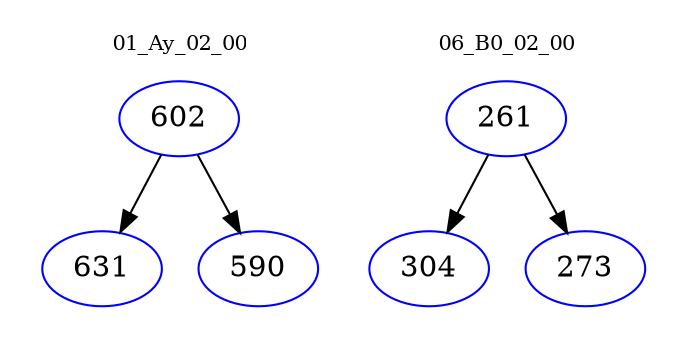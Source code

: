 digraph{
subgraph cluster_0 {
color = white
label = "01_Ay_02_00";
fontsize=10;
T0_602 [label="602", color="blue"]
T0_602 -> T0_631 [color="black"]
T0_631 [label="631", color="blue"]
T0_602 -> T0_590 [color="black"]
T0_590 [label="590", color="blue"]
}
subgraph cluster_1 {
color = white
label = "06_B0_02_00";
fontsize=10;
T1_261 [label="261", color="blue"]
T1_261 -> T1_304 [color="black"]
T1_304 [label="304", color="blue"]
T1_261 -> T1_273 [color="black"]
T1_273 [label="273", color="blue"]
}
}
